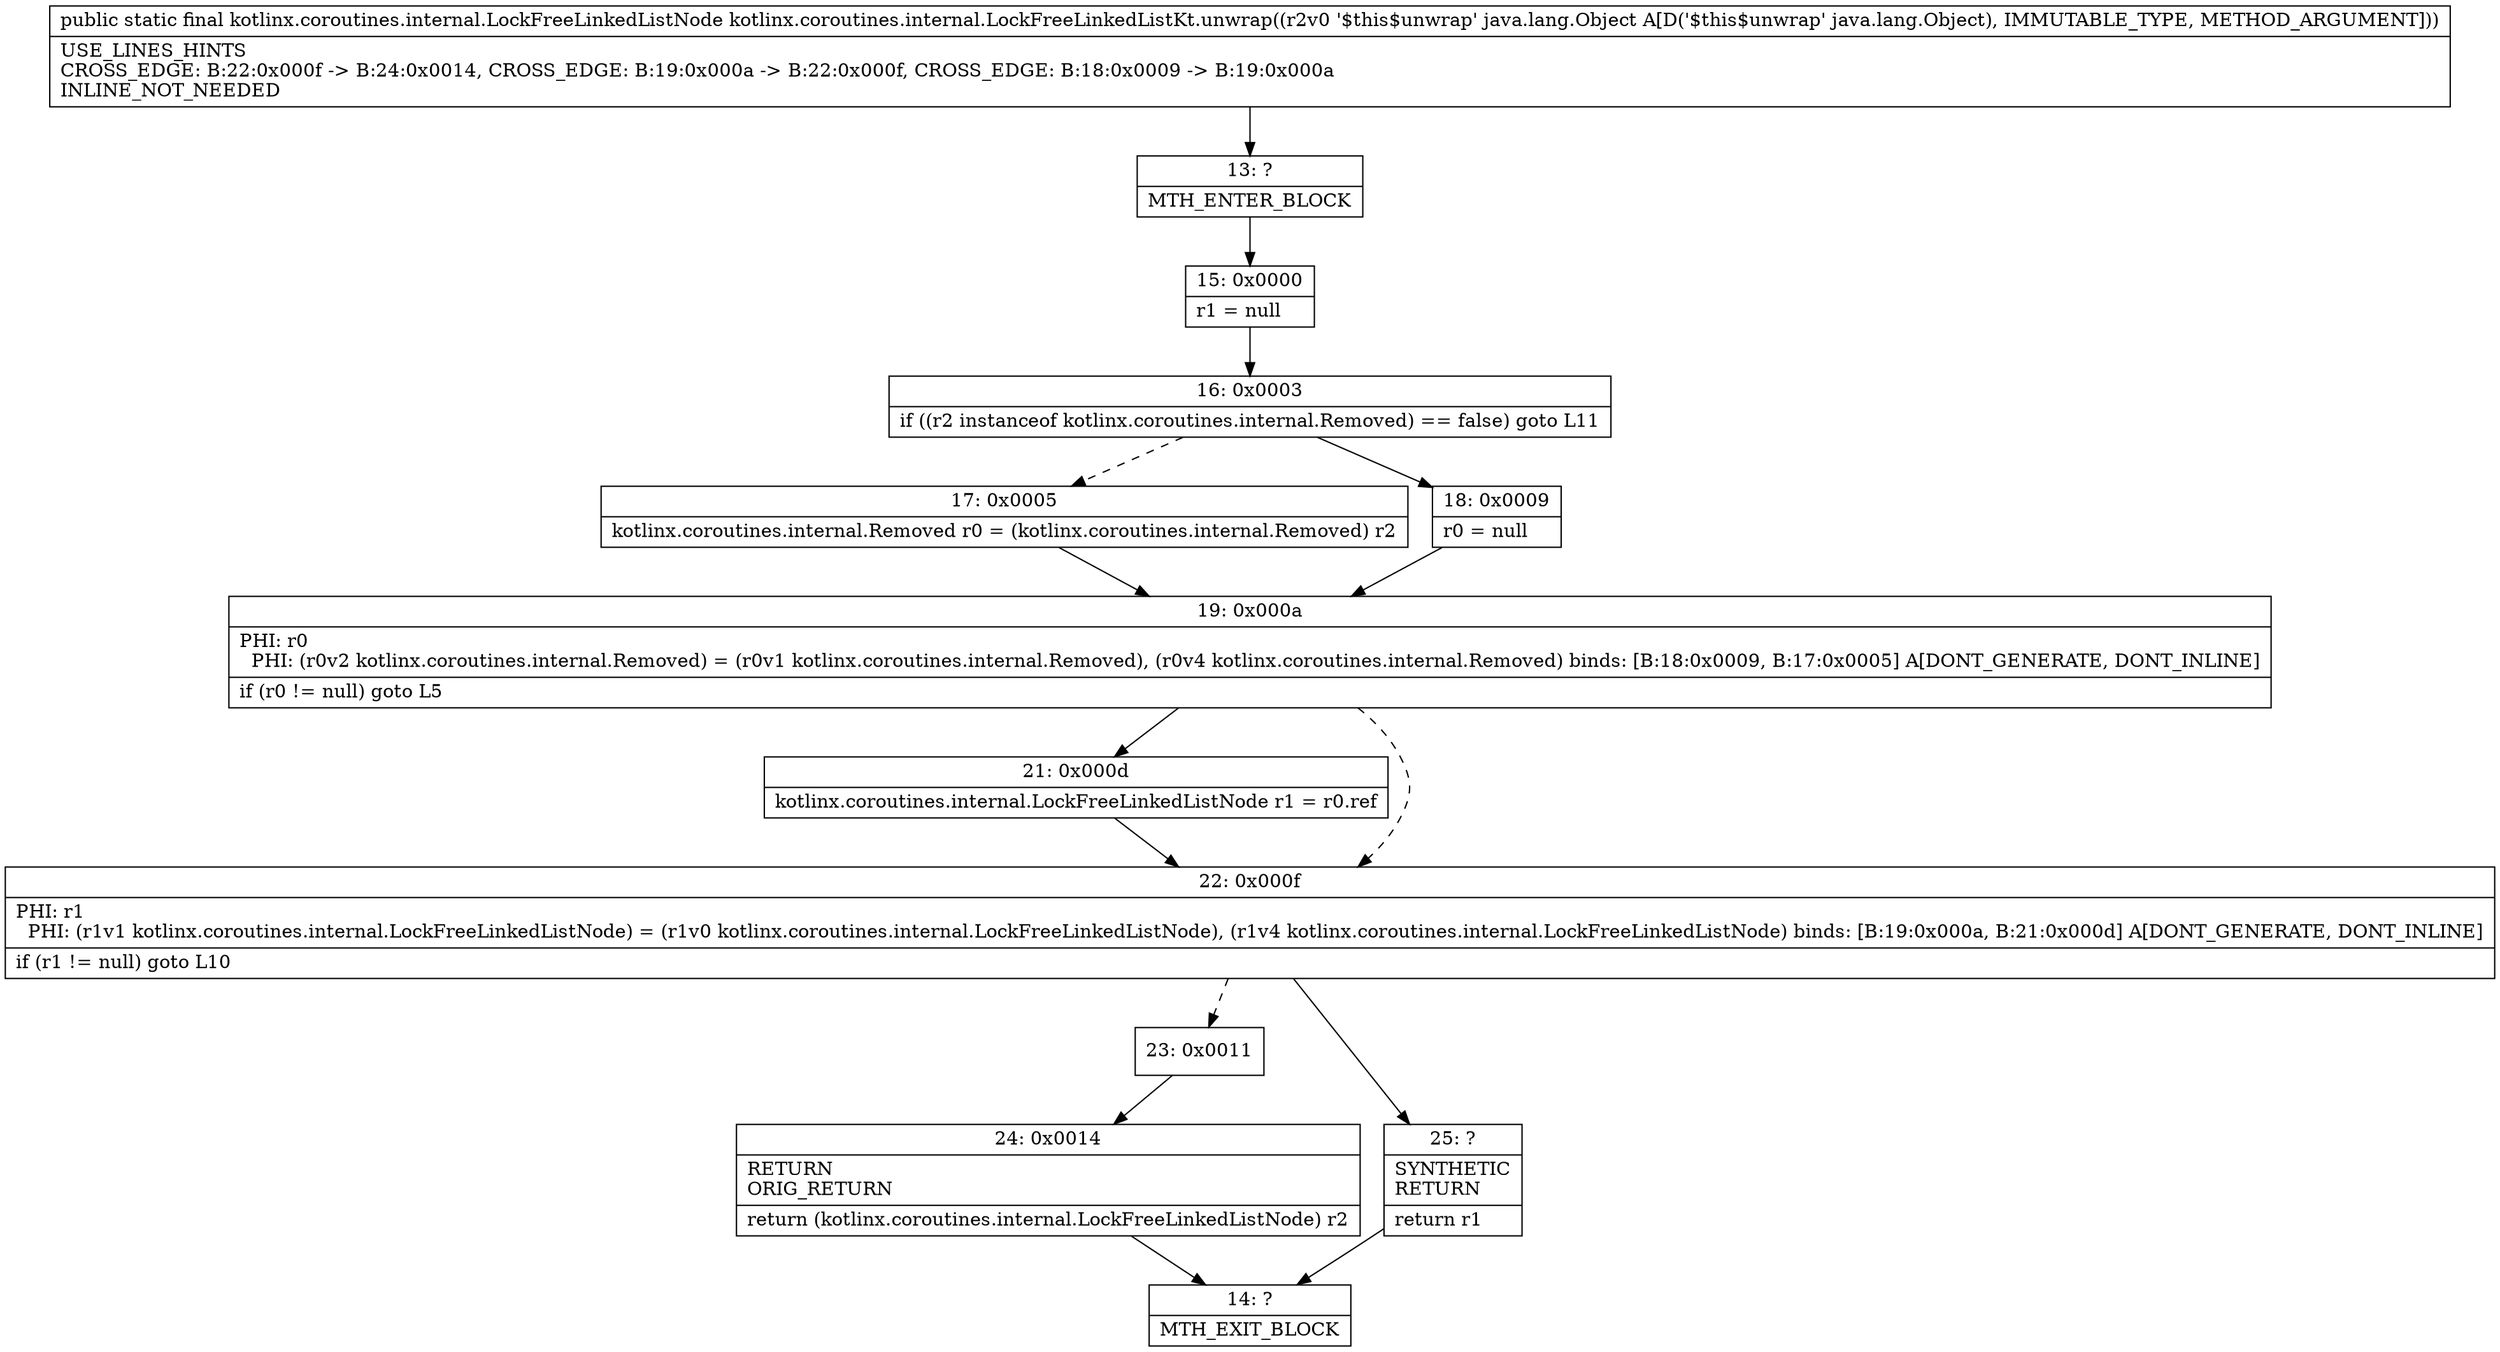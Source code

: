 digraph "CFG forkotlinx.coroutines.internal.LockFreeLinkedListKt.unwrap(Ljava\/lang\/Object;)Lkotlinx\/coroutines\/internal\/LockFreeLinkedListNode;" {
Node_13 [shape=record,label="{13\:\ ?|MTH_ENTER_BLOCK\l}"];
Node_15 [shape=record,label="{15\:\ 0x0000|r1 = null\l}"];
Node_16 [shape=record,label="{16\:\ 0x0003|if ((r2 instanceof kotlinx.coroutines.internal.Removed) == false) goto L11\l}"];
Node_17 [shape=record,label="{17\:\ 0x0005|kotlinx.coroutines.internal.Removed r0 = (kotlinx.coroutines.internal.Removed) r2\l}"];
Node_19 [shape=record,label="{19\:\ 0x000a|PHI: r0 \l  PHI: (r0v2 kotlinx.coroutines.internal.Removed) = (r0v1 kotlinx.coroutines.internal.Removed), (r0v4 kotlinx.coroutines.internal.Removed) binds: [B:18:0x0009, B:17:0x0005] A[DONT_GENERATE, DONT_INLINE]\l|if (r0 != null) goto L5\l}"];
Node_21 [shape=record,label="{21\:\ 0x000d|kotlinx.coroutines.internal.LockFreeLinkedListNode r1 = r0.ref\l}"];
Node_22 [shape=record,label="{22\:\ 0x000f|PHI: r1 \l  PHI: (r1v1 kotlinx.coroutines.internal.LockFreeLinkedListNode) = (r1v0 kotlinx.coroutines.internal.LockFreeLinkedListNode), (r1v4 kotlinx.coroutines.internal.LockFreeLinkedListNode) binds: [B:19:0x000a, B:21:0x000d] A[DONT_GENERATE, DONT_INLINE]\l|if (r1 != null) goto L10\l}"];
Node_23 [shape=record,label="{23\:\ 0x0011}"];
Node_24 [shape=record,label="{24\:\ 0x0014|RETURN\lORIG_RETURN\l|return (kotlinx.coroutines.internal.LockFreeLinkedListNode) r2\l}"];
Node_14 [shape=record,label="{14\:\ ?|MTH_EXIT_BLOCK\l}"];
Node_25 [shape=record,label="{25\:\ ?|SYNTHETIC\lRETURN\l|return r1\l}"];
Node_18 [shape=record,label="{18\:\ 0x0009|r0 = null\l}"];
MethodNode[shape=record,label="{public static final kotlinx.coroutines.internal.LockFreeLinkedListNode kotlinx.coroutines.internal.LockFreeLinkedListKt.unwrap((r2v0 '$this$unwrap' java.lang.Object A[D('$this$unwrap' java.lang.Object), IMMUTABLE_TYPE, METHOD_ARGUMENT]))  | USE_LINES_HINTS\lCROSS_EDGE: B:22:0x000f \-\> B:24:0x0014, CROSS_EDGE: B:19:0x000a \-\> B:22:0x000f, CROSS_EDGE: B:18:0x0009 \-\> B:19:0x000a\lINLINE_NOT_NEEDED\l}"];
MethodNode -> Node_13;Node_13 -> Node_15;
Node_15 -> Node_16;
Node_16 -> Node_17[style=dashed];
Node_16 -> Node_18;
Node_17 -> Node_19;
Node_19 -> Node_21;
Node_19 -> Node_22[style=dashed];
Node_21 -> Node_22;
Node_22 -> Node_23[style=dashed];
Node_22 -> Node_25;
Node_23 -> Node_24;
Node_24 -> Node_14;
Node_25 -> Node_14;
Node_18 -> Node_19;
}

